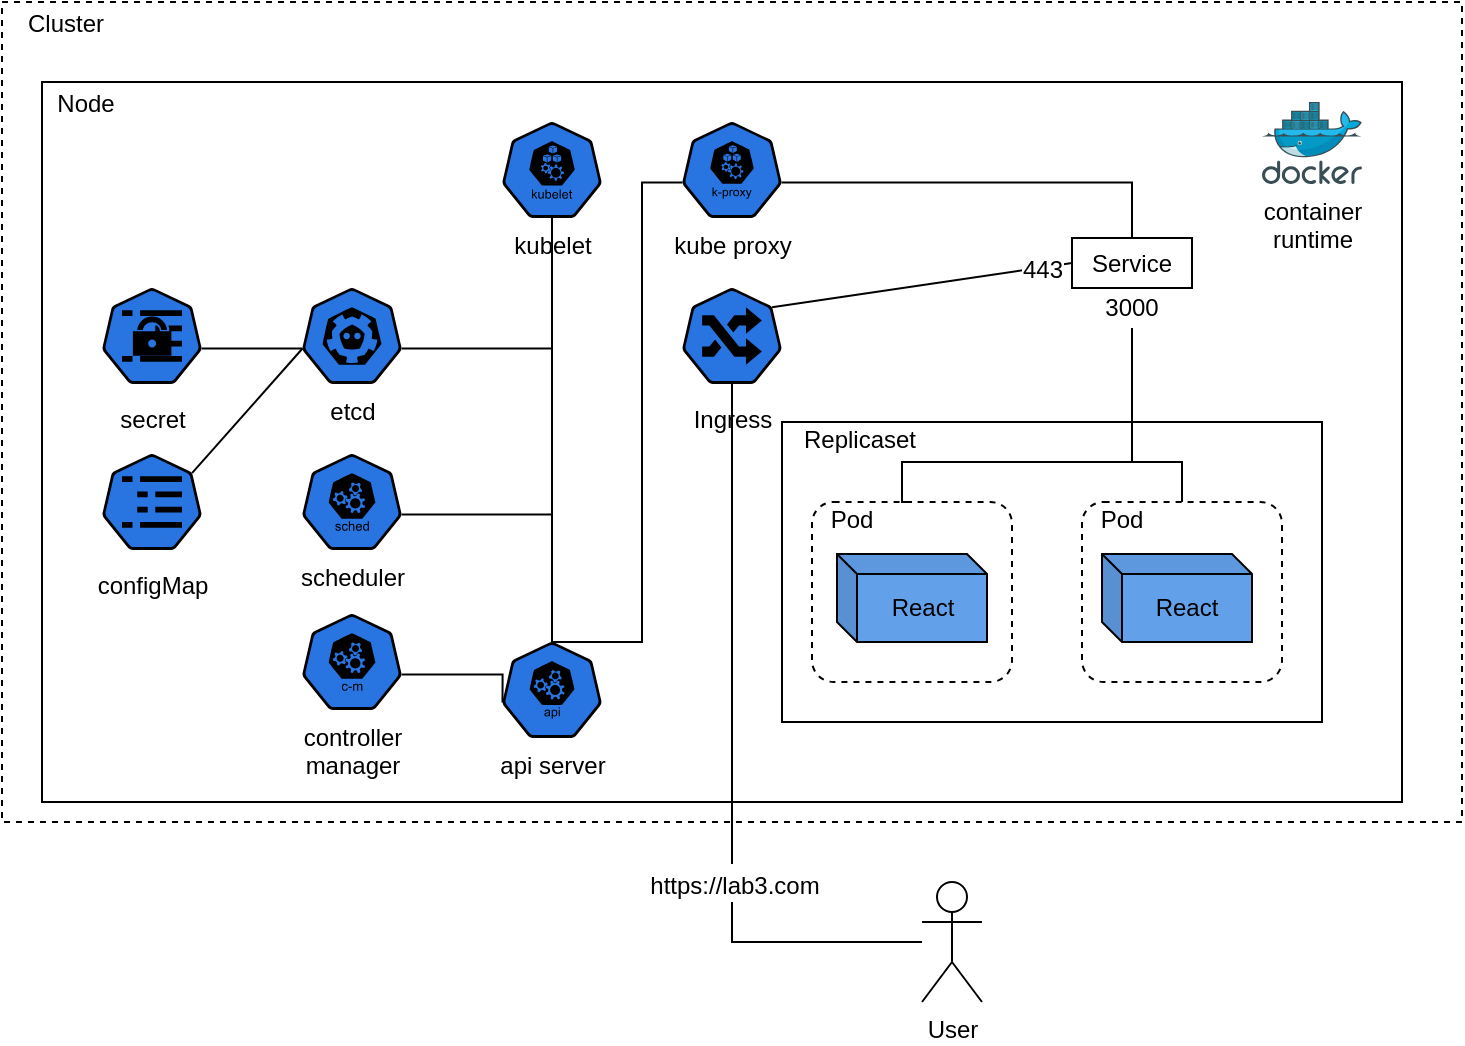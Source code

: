<mxfile version="22.0.8" type="device">
  <diagram name="Page-1" id="daGm-d5KecSEp1XgCP-V">
    <mxGraphModel dx="952" dy="686" grid="1" gridSize="10" guides="1" tooltips="1" connect="1" arrows="1" fold="1" page="1" pageScale="1" pageWidth="850" pageHeight="1100" background="none" math="0" shadow="0">
      <root>
        <mxCell id="0" />
        <mxCell id="1" parent="0" />
        <mxCell id="nVJ1xatCBB1Ekzz1yQBR-30" value="Node" style="rounded=0;whiteSpace=wrap;html=1;fillColor=none;container=0;metaEdit=0;movableLabel=0;noLabel=0;" vertex="1" parent="1">
          <mxGeometry x="40" y="150" width="680" height="360" as="geometry">
            <mxPoint x="-318" y="-169" as="offset" />
          </mxGeometry>
        </mxCell>
        <mxCell id="nVJ1xatCBB1Ekzz1yQBR-31" value="&lt;div&gt;Cluster&lt;/div&gt;" style="rounded=0;whiteSpace=wrap;html=1;fillColor=none;dashed=1;comic=0;movableLabel=0;movable=1;resizable=1;rotatable=1;deletable=1;editable=1;locked=0;connectable=1;" vertex="1" parent="1">
          <mxGeometry x="20" y="110" width="730" height="410" as="geometry">
            <mxPoint x="-333" y="-194" as="offset" />
          </mxGeometry>
        </mxCell>
        <mxCell id="nVJ1xatCBB1Ekzz1yQBR-29" value="Replicaset" style="rounded=0;whiteSpace=wrap;html=1;fillColor=none;movableLabel=1;" vertex="1" parent="1">
          <mxGeometry x="410" y="320" width="270" height="150" as="geometry">
            <mxPoint x="-96" y="-66" as="offset" />
          </mxGeometry>
        </mxCell>
        <mxCell id="nVJ1xatCBB1Ekzz1yQBR-33" value="User" style="shape=umlActor;verticalLabelPosition=bottom;verticalAlign=top;html=1;outlineConnect=0;" vertex="1" parent="1">
          <mxGeometry x="480" y="550" width="30" height="60" as="geometry" />
        </mxCell>
        <mxCell id="nVJ1xatCBB1Ekzz1yQBR-34" value="Pod" style="rounded=1;whiteSpace=wrap;html=1;arcSize=12;movableLabel=1;fillColor=none;dashed=1;" vertex="1" parent="1">
          <mxGeometry x="425" y="360" width="100" height="90" as="geometry">
            <mxPoint x="-30" y="-36" as="offset" />
          </mxGeometry>
        </mxCell>
        <mxCell id="nVJ1xatCBB1Ekzz1yQBR-35" value="React" style="shape=cube;whiteSpace=wrap;html=1;boundedLbl=1;backgroundOutline=1;darkOpacity=0.05;darkOpacity2=0.1;size=10;movableLabel=1;fillColor=#62a0ea;strokeColor=#000000;" vertex="1" parent="1">
          <mxGeometry x="437.5" y="386" width="75" height="44" as="geometry" />
        </mxCell>
        <mxCell id="nVJ1xatCBB1Ekzz1yQBR-36" value="&lt;div&gt;container&lt;/div&gt;&lt;div&gt;runtime&lt;br&gt;&lt;/div&gt;" style="image;sketch=0;aspect=fixed;html=1;points=[];align=center;fontSize=12;image=img/lib/mscae/Docker.svg;" vertex="1" parent="1">
          <mxGeometry x="650" y="160" width="50" height="41" as="geometry" />
        </mxCell>
        <mxCell id="nVJ1xatCBB1Ekzz1yQBR-37" value="kubelet" style="sketch=0;html=1;dashed=0;whitespace=wrap;fillColor=#2875E2;strokeColor=default;points=[[0.005,0.63,0],[0.1,0.2,0],[0.9,0.2,0],[0.5,0,0],[0.995,0.63,0],[0.72,0.99,0],[0.5,1,0],[0.28,0.99,0]];verticalLabelPosition=bottom;align=center;verticalAlign=top;shape=mxgraph.kubernetes.icon;prIcon=kubelet" vertex="1" parent="1">
          <mxGeometry x="270" y="170" width="50" height="48" as="geometry" />
        </mxCell>
        <mxCell id="nVJ1xatCBB1Ekzz1yQBR-38" value="kube proxy" style="sketch=0;html=1;dashed=0;whitespace=wrap;fillColor=#2875E2;strokeColor=default;points=[[0.005,0.63,0],[0.1,0.2,0],[0.9,0.2,0],[0.5,0,0],[0.995,0.63,0],[0.72,0.99,0],[0.5,1,0],[0.28,0.99,0]];verticalLabelPosition=bottom;align=center;verticalAlign=top;shape=mxgraph.kubernetes.icon;prIcon=k_proxy" vertex="1" parent="1">
          <mxGeometry x="360" y="170" width="50" height="48" as="geometry" />
        </mxCell>
        <mxCell id="nVJ1xatCBB1Ekzz1yQBR-39" value="api server" style="sketch=0;html=1;dashed=0;whitespace=wrap;fillColor=#2875E2;strokeColor=default;points=[[0.005,0.63,0],[0.1,0.2,0],[0.9,0.2,0],[0.5,0,0],[0.995,0.63,0],[0.72,0.99,0],[0.5,1,0],[0.28,0.99,0]];verticalLabelPosition=bottom;align=center;verticalAlign=top;shape=mxgraph.kubernetes.icon;prIcon=api" vertex="1" parent="1">
          <mxGeometry x="270" y="430" width="50" height="48" as="geometry" />
        </mxCell>
        <mxCell id="nVJ1xatCBB1Ekzz1yQBR-40" value="etcd" style="sketch=0;html=1;dashed=0;whitespace=wrap;fillColor=#2875E2;strokeColor=default;points=[[0.005,0.63,0],[0.1,0.2,0],[0.9,0.2,0],[0.5,0,0],[0.995,0.63,0],[0.72,0.99,0],[0.5,1,0],[0.28,0.99,0]];verticalLabelPosition=bottom;align=center;verticalAlign=top;shape=mxgraph.kubernetes.icon;prIcon=etcd" vertex="1" parent="1">
          <mxGeometry x="170" y="253" width="50" height="48" as="geometry" />
        </mxCell>
        <mxCell id="nVJ1xatCBB1Ekzz1yQBR-41" value="scheduler" style="sketch=0;html=1;dashed=0;whitespace=wrap;fillColor=#2875E2;strokeColor=default;points=[[0.005,0.63,0],[0.1,0.2,0],[0.9,0.2,0],[0.5,0,0],[0.995,0.63,0],[0.72,0.99,0],[0.5,1,0],[0.28,0.99,0]];verticalLabelPosition=bottom;align=center;verticalAlign=top;shape=mxgraph.kubernetes.icon;prIcon=sched" vertex="1" parent="1">
          <mxGeometry x="170" y="336" width="50" height="48" as="geometry" />
        </mxCell>
        <mxCell id="nVJ1xatCBB1Ekzz1yQBR-42" value="&lt;div&gt;controller&lt;/div&gt;&lt;div&gt;manager&lt;br&gt;&lt;/div&gt;" style="sketch=0;html=1;dashed=0;whitespace=wrap;fillColor=#2875E2;strokeColor=default;points=[[0.005,0.63,0],[0.1,0.2,0],[0.9,0.2,0],[0.5,0,0],[0.995,0.63,0],[0.72,0.99,0],[0.5,1,0],[0.28,0.99,0]];verticalLabelPosition=bottom;align=center;verticalAlign=top;shape=mxgraph.kubernetes.icon;prIcon=c_m" vertex="1" parent="1">
          <mxGeometry x="170" y="416" width="50" height="48" as="geometry" />
        </mxCell>
        <mxCell id="nVJ1xatCBB1Ekzz1yQBR-44" style="edgeStyle=orthogonalEdgeStyle;rounded=0;orthogonalLoop=1;jettySize=auto;html=1;exitX=0.005;exitY=0.63;exitDx=0;exitDy=0;exitPerimeter=0;entryX=0.995;entryY=0.63;entryDx=0;entryDy=0;entryPerimeter=0;anchorPointDirection=1;startFill=1;strokeColor=default;endArrow=none;endFill=0;" edge="1" parent="1" source="nVJ1xatCBB1Ekzz1yQBR-39" target="nVJ1xatCBB1Ekzz1yQBR-42">
          <mxGeometry relative="1" as="geometry">
            <Array as="points">
              <mxPoint x="270" y="446" />
            </Array>
          </mxGeometry>
        </mxCell>
        <mxCell id="nVJ1xatCBB1Ekzz1yQBR-45" style="edgeStyle=orthogonalEdgeStyle;rounded=0;orthogonalLoop=1;jettySize=auto;html=1;exitX=0.5;exitY=0;exitDx=0;exitDy=0;exitPerimeter=0;entryX=0.995;entryY=0.63;entryDx=0;entryDy=0;entryPerimeter=0;endArrow=none;endFill=0;" edge="1" parent="1" source="nVJ1xatCBB1Ekzz1yQBR-39" target="nVJ1xatCBB1Ekzz1yQBR-41">
          <mxGeometry relative="1" as="geometry">
            <Array as="points">
              <mxPoint x="295" y="366" />
            </Array>
          </mxGeometry>
        </mxCell>
        <mxCell id="nVJ1xatCBB1Ekzz1yQBR-46" style="edgeStyle=orthogonalEdgeStyle;rounded=0;orthogonalLoop=1;jettySize=auto;html=1;exitX=0.5;exitY=0;exitDx=0;exitDy=0;exitPerimeter=0;entryX=0.995;entryY=0.63;entryDx=0;entryDy=0;entryPerimeter=0;endArrow=none;endFill=0;" edge="1" parent="1" source="nVJ1xatCBB1Ekzz1yQBR-39" target="nVJ1xatCBB1Ekzz1yQBR-40">
          <mxGeometry relative="1" as="geometry">
            <Array as="points">
              <mxPoint x="295" y="283" />
            </Array>
          </mxGeometry>
        </mxCell>
        <mxCell id="nVJ1xatCBB1Ekzz1yQBR-47" style="edgeStyle=orthogonalEdgeStyle;orthogonalLoop=1;jettySize=auto;html=1;exitX=0.5;exitY=1;exitDx=0;exitDy=0;entryX=0.5;entryY=0;entryDx=0;entryDy=0;endArrow=none;endFill=0;rounded=0;strokeColor=default;" edge="1" parent="1" source="nVJ1xatCBB1Ekzz1yQBR-53" target="nVJ1xatCBB1Ekzz1yQBR-34">
          <mxGeometry relative="1" as="geometry">
            <Array as="points">
              <mxPoint x="585" y="340" />
              <mxPoint x="470" y="340" />
            </Array>
          </mxGeometry>
        </mxCell>
        <mxCell id="nVJ1xatCBB1Ekzz1yQBR-48" value="Service" style="rounded=0;whiteSpace=wrap;html=1;fillColor=none;" vertex="1" parent="1">
          <mxGeometry x="555" y="228" width="60" height="25" as="geometry" />
        </mxCell>
        <mxCell id="nVJ1xatCBB1Ekzz1yQBR-49" style="edgeStyle=orthogonalEdgeStyle;rounded=0;orthogonalLoop=1;jettySize=auto;html=1;exitX=0.5;exitY=0;exitDx=0;exitDy=0;exitPerimeter=0;entryX=0.5;entryY=1;entryDx=0;entryDy=0;entryPerimeter=0;endArrow=none;endFill=0;" edge="1" parent="1" source="nVJ1xatCBB1Ekzz1yQBR-39" target="nVJ1xatCBB1Ekzz1yQBR-37">
          <mxGeometry relative="1" as="geometry" />
        </mxCell>
        <mxCell id="nVJ1xatCBB1Ekzz1yQBR-50" style="edgeStyle=orthogonalEdgeStyle;rounded=0;orthogonalLoop=1;jettySize=auto;html=1;entryX=0.005;entryY=0.63;entryDx=0;entryDy=0;entryPerimeter=0;endArrow=none;endFill=0;exitX=0.5;exitY=0;exitDx=0;exitDy=0;exitPerimeter=0;" edge="1" parent="1" source="nVJ1xatCBB1Ekzz1yQBR-39" target="nVJ1xatCBB1Ekzz1yQBR-38">
          <mxGeometry relative="1" as="geometry">
            <mxPoint x="405" y="420" as="sourcePoint" />
            <Array as="points">
              <mxPoint x="340" y="430" />
              <mxPoint x="340" y="200" />
            </Array>
          </mxGeometry>
        </mxCell>
        <mxCell id="nVJ1xatCBB1Ekzz1yQBR-51" value="" style="edgeStyle=orthogonalEdgeStyle;rounded=0;orthogonalLoop=1;jettySize=auto;html=1;exitX=0.995;exitY=0.63;exitDx=0;exitDy=0;exitPerimeter=0;entryX=0.5;entryY=0;entryDx=0;entryDy=0;endArrow=none;endFill=0;" edge="1" parent="1" source="nVJ1xatCBB1Ekzz1yQBR-38" target="nVJ1xatCBB1Ekzz1yQBR-48">
          <mxGeometry relative="1" as="geometry">
            <mxPoint x="560" y="220" as="sourcePoint" />
            <mxPoint x="585" y="287" as="targetPoint" />
          </mxGeometry>
        </mxCell>
        <mxCell id="nVJ1xatCBB1Ekzz1yQBR-52" style="edgeStyle=orthogonalEdgeStyle;rounded=0;orthogonalLoop=1;jettySize=auto;html=1;exitX=0.5;exitY=1;exitDx=0;exitDy=0;entryX=0.5;entryY=0;entryDx=0;entryDy=0;endArrow=none;endFill=0;" edge="1" parent="1" source="nVJ1xatCBB1Ekzz1yQBR-53" target="nVJ1xatCBB1Ekzz1yQBR-55">
          <mxGeometry relative="1" as="geometry">
            <Array as="points">
              <mxPoint x="585" y="340" />
              <mxPoint x="610" y="340" />
            </Array>
          </mxGeometry>
        </mxCell>
        <mxCell id="nVJ1xatCBB1Ekzz1yQBR-53" value="&lt;div&gt;3000&lt;/div&gt;" style="text;html=1;strokeColor=none;fillColor=none;align=center;verticalAlign=middle;whiteSpace=wrap;rounded=0;" vertex="1" parent="1">
          <mxGeometry x="570" y="253" width="30" height="20" as="geometry" />
        </mxCell>
        <mxCell id="nVJ1xatCBB1Ekzz1yQBR-54" value="" style="edgeStyle=orthogonalEdgeStyle;rounded=0;orthogonalLoop=1;jettySize=auto;html=1;entryX=0.5;entryY=1;entryDx=0;entryDy=0;endArrow=none;endFill=0;entryPerimeter=0;" edge="1" parent="1" source="nVJ1xatCBB1Ekzz1yQBR-33" target="nVJ1xatCBB1Ekzz1yQBR-63">
          <mxGeometry relative="1" as="geometry">
            <Array as="points">
              <mxPoint x="385" y="580" />
            </Array>
            <mxPoint x="480" y="580" as="sourcePoint" />
            <mxPoint x="444" y="521" as="targetPoint" />
          </mxGeometry>
        </mxCell>
        <mxCell id="nVJ1xatCBB1Ekzz1yQBR-64" value="&lt;font style=&quot;font-size: 12px;&quot;&gt;https://lab3.com&lt;/font&gt;" style="edgeLabel;html=1;align=center;verticalAlign=middle;resizable=0;points=[];fontSize=16;" vertex="1" connectable="0" parent="nVJ1xatCBB1Ekzz1yQBR-54">
          <mxGeometry x="-0.699" y="2" relative="1" as="geometry">
            <mxPoint x="-38" y="-32" as="offset" />
          </mxGeometry>
        </mxCell>
        <mxCell id="nVJ1xatCBB1Ekzz1yQBR-55" value="Pod" style="rounded=1;whiteSpace=wrap;html=1;arcSize=12;movableLabel=1;fillColor=none;dashed=1;" vertex="1" parent="1">
          <mxGeometry x="560" y="360" width="100" height="90" as="geometry">
            <mxPoint x="-30" y="-36" as="offset" />
          </mxGeometry>
        </mxCell>
        <mxCell id="nVJ1xatCBB1Ekzz1yQBR-56" value="React" style="shape=cube;whiteSpace=wrap;html=1;boundedLbl=1;backgroundOutline=1;darkOpacity=0.05;darkOpacity2=0.1;size=10;movableLabel=1;fillColor=#62a0ea;strokeColor=#000000;" vertex="1" parent="1">
          <mxGeometry x="570" y="386" width="75" height="44" as="geometry" />
        </mxCell>
        <mxCell id="nVJ1xatCBB1Ekzz1yQBR-57" value="&lt;font style=&quot;font-size: 12px;&quot;&gt;secret&lt;/font&gt;" style="sketch=0;html=1;dashed=0;whitespace=wrap;fillColor=#2875E2;strokeColor=#000000;points=[[0.005,0.63,0],[0.1,0.2,0],[0.9,0.2,0],[0.5,0,0],[0.995,0.63,0],[0.72,0.99,0],[0.5,1,0],[0.28,0.99,0]];verticalLabelPosition=bottom;align=center;verticalAlign=top;shape=mxgraph.kubernetes.icon;prIcon=secret;fontSize=16;" vertex="1" parent="1">
          <mxGeometry x="70" y="253" width="50" height="48" as="geometry" />
        </mxCell>
        <mxCell id="nVJ1xatCBB1Ekzz1yQBR-58" value="&lt;font style=&quot;font-size: 12px;&quot;&gt;configMap&lt;/font&gt;" style="sketch=0;html=1;dashed=0;whitespace=wrap;fillColor=#2875E2;strokeColor=#000000;points=[[0.005,0.63,0],[0.1,0.2,0],[0.9,0.2,0],[0.5,0,0],[0.995,0.63,0],[0.72,0.99,0],[0.5,1,0],[0.28,0.99,0]];verticalLabelPosition=bottom;align=center;verticalAlign=top;shape=mxgraph.kubernetes.icon;prIcon=cm;fontSize=16;" vertex="1" parent="1">
          <mxGeometry x="70" y="336" width="50" height="48" as="geometry" />
        </mxCell>
        <mxCell id="nVJ1xatCBB1Ekzz1yQBR-61" style="edgeStyle=none;curved=1;rounded=0;orthogonalLoop=1;jettySize=auto;html=1;exitX=0.005;exitY=0.63;exitDx=0;exitDy=0;exitPerimeter=0;entryX=0.995;entryY=0.63;entryDx=0;entryDy=0;entryPerimeter=0;fontSize=12;startSize=8;endSize=8;endArrow=none;endFill=0;" edge="1" parent="1" source="nVJ1xatCBB1Ekzz1yQBR-40" target="nVJ1xatCBB1Ekzz1yQBR-57">
          <mxGeometry relative="1" as="geometry" />
        </mxCell>
        <mxCell id="nVJ1xatCBB1Ekzz1yQBR-62" style="edgeStyle=none;curved=1;rounded=0;orthogonalLoop=1;jettySize=auto;html=1;exitX=0.005;exitY=0.63;exitDx=0;exitDy=0;exitPerimeter=0;entryX=0.9;entryY=0.2;entryDx=0;entryDy=0;entryPerimeter=0;fontSize=12;startSize=8;endSize=8;endArrow=none;endFill=0;" edge="1" parent="1" source="nVJ1xatCBB1Ekzz1yQBR-40" target="nVJ1xatCBB1Ekzz1yQBR-58">
          <mxGeometry relative="1" as="geometry" />
        </mxCell>
        <mxCell id="nVJ1xatCBB1Ekzz1yQBR-65" style="edgeStyle=none;curved=1;rounded=0;orthogonalLoop=1;jettySize=auto;html=1;exitX=0.9;exitY=0.2;exitDx=0;exitDy=0;exitPerimeter=0;entryX=0;entryY=0.5;entryDx=0;entryDy=0;fontSize=12;startSize=8;endSize=8;endArrow=none;endFill=0;" edge="1" parent="1" source="nVJ1xatCBB1Ekzz1yQBR-63" target="nVJ1xatCBB1Ekzz1yQBR-48">
          <mxGeometry relative="1" as="geometry" />
        </mxCell>
        <mxCell id="nVJ1xatCBB1Ekzz1yQBR-66" value="&lt;font style=&quot;font-size: 12px;&quot;&gt;443&lt;/font&gt;" style="edgeLabel;html=1;align=center;verticalAlign=middle;resizable=0;points=[];fontSize=16;" vertex="1" connectable="0" parent="nVJ1xatCBB1Ekzz1yQBR-65">
          <mxGeometry x="0.48" relative="1" as="geometry">
            <mxPoint x="24" y="-5" as="offset" />
          </mxGeometry>
        </mxCell>
        <mxCell id="nVJ1xatCBB1Ekzz1yQBR-63" value="&lt;font style=&quot;font-size: 12px;&quot;&gt;Ingress&lt;/font&gt;" style="sketch=0;html=1;dashed=0;whitespace=wrap;fillColor=#2875E2;strokeColor=#000000;points=[[0.005,0.63,0],[0.1,0.2,0],[0.9,0.2,0],[0.5,0,0],[0.995,0.63,0],[0.72,0.99,0],[0.5,1,0],[0.28,0.99,0]];verticalLabelPosition=bottom;align=center;verticalAlign=top;shape=mxgraph.kubernetes.icon;prIcon=ing;fontSize=16;" vertex="1" parent="1">
          <mxGeometry x="360" y="253" width="50" height="48" as="geometry" />
        </mxCell>
      </root>
    </mxGraphModel>
  </diagram>
</mxfile>
